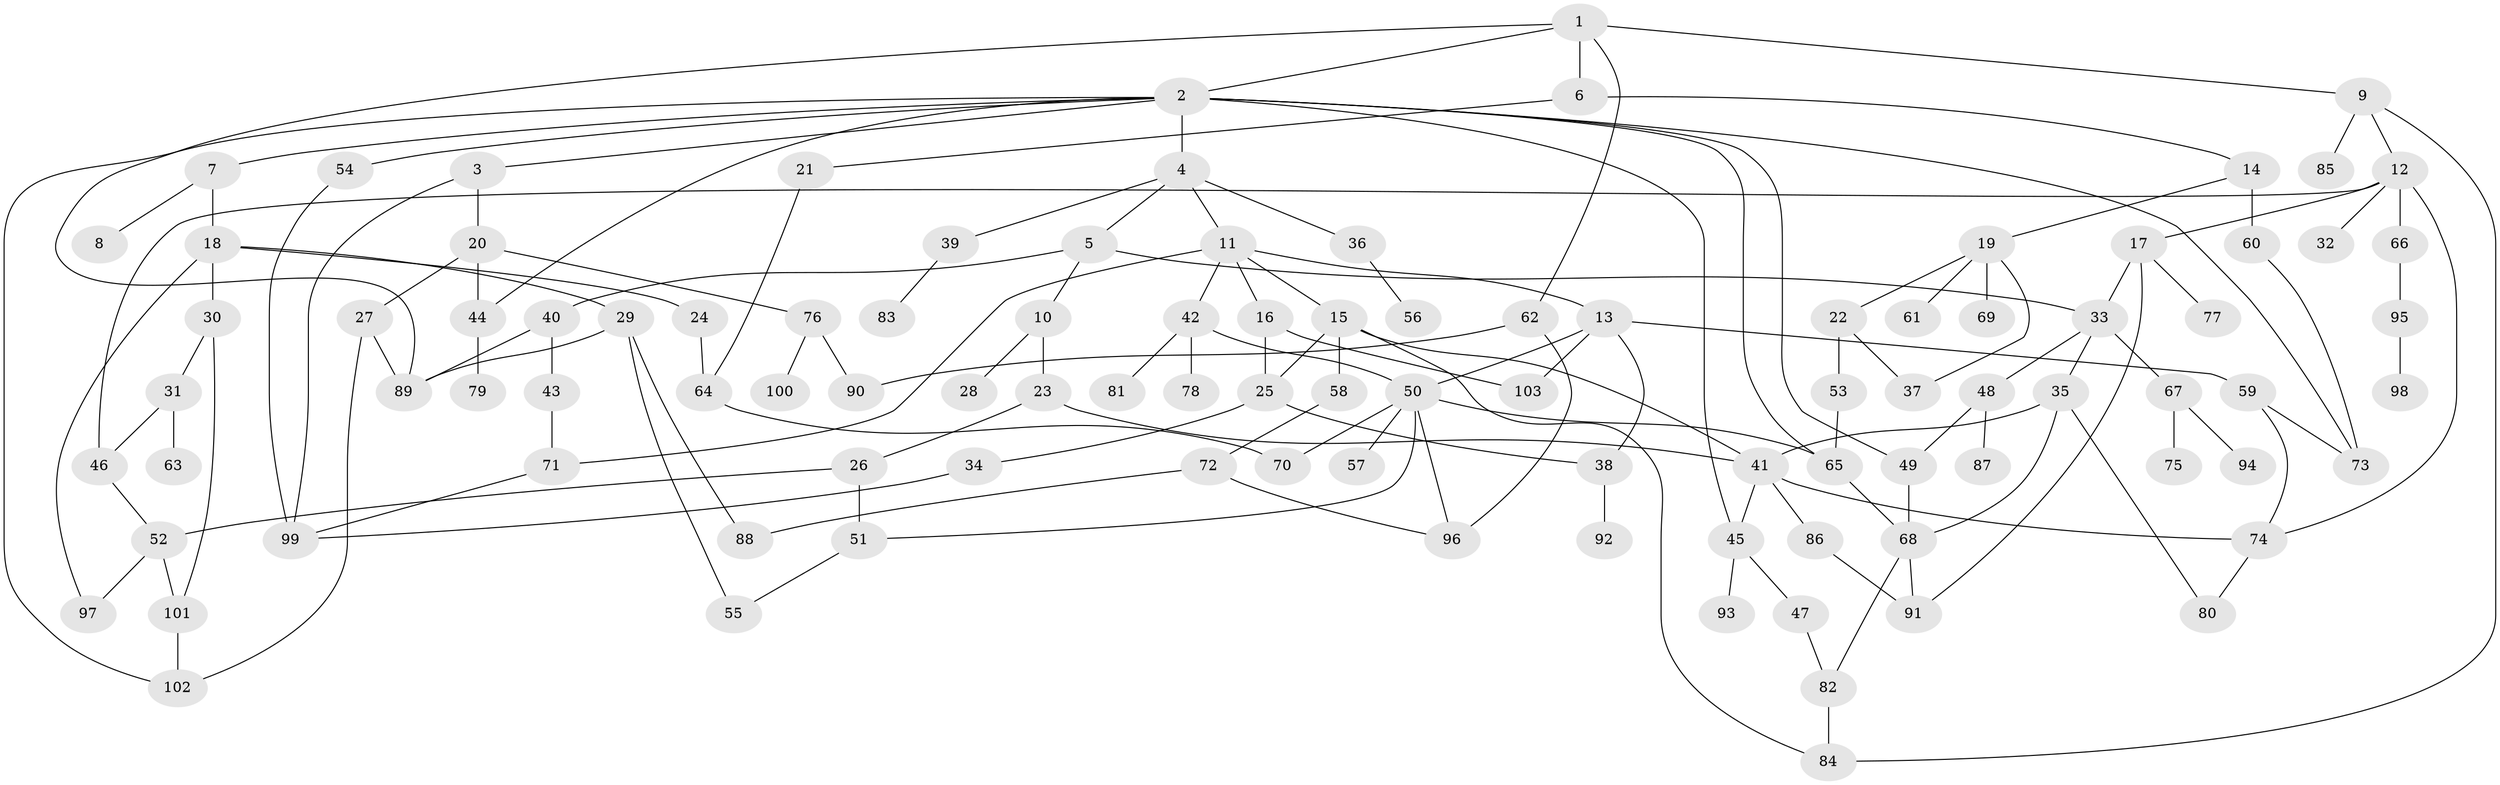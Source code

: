 // Generated by graph-tools (version 1.1) at 2025/34/03/09/25 02:34:23]
// undirected, 103 vertices, 148 edges
graph export_dot {
graph [start="1"]
  node [color=gray90,style=filled];
  1;
  2;
  3;
  4;
  5;
  6;
  7;
  8;
  9;
  10;
  11;
  12;
  13;
  14;
  15;
  16;
  17;
  18;
  19;
  20;
  21;
  22;
  23;
  24;
  25;
  26;
  27;
  28;
  29;
  30;
  31;
  32;
  33;
  34;
  35;
  36;
  37;
  38;
  39;
  40;
  41;
  42;
  43;
  44;
  45;
  46;
  47;
  48;
  49;
  50;
  51;
  52;
  53;
  54;
  55;
  56;
  57;
  58;
  59;
  60;
  61;
  62;
  63;
  64;
  65;
  66;
  67;
  68;
  69;
  70;
  71;
  72;
  73;
  74;
  75;
  76;
  77;
  78;
  79;
  80;
  81;
  82;
  83;
  84;
  85;
  86;
  87;
  88;
  89;
  90;
  91;
  92;
  93;
  94;
  95;
  96;
  97;
  98;
  99;
  100;
  101;
  102;
  103;
  1 -- 2;
  1 -- 6;
  1 -- 9;
  1 -- 62;
  1 -- 89;
  2 -- 3;
  2 -- 4;
  2 -- 7;
  2 -- 54;
  2 -- 65;
  2 -- 45;
  2 -- 49;
  2 -- 44;
  2 -- 73;
  2 -- 102;
  3 -- 20;
  3 -- 99;
  4 -- 5;
  4 -- 11;
  4 -- 36;
  4 -- 39;
  5 -- 10;
  5 -- 40;
  5 -- 33;
  6 -- 14;
  6 -- 21;
  7 -- 8;
  7 -- 18;
  9 -- 12;
  9 -- 85;
  9 -- 84;
  10 -- 23;
  10 -- 28;
  11 -- 13;
  11 -- 15;
  11 -- 16;
  11 -- 42;
  11 -- 71;
  12 -- 17;
  12 -- 32;
  12 -- 46;
  12 -- 66;
  12 -- 74;
  13 -- 38;
  13 -- 59;
  13 -- 103;
  13 -- 50;
  14 -- 19;
  14 -- 60;
  15 -- 41;
  15 -- 58;
  15 -- 84;
  15 -- 25;
  16 -- 25;
  16 -- 103;
  17 -- 33;
  17 -- 77;
  17 -- 91;
  18 -- 24;
  18 -- 29;
  18 -- 30;
  18 -- 97;
  19 -- 22;
  19 -- 61;
  19 -- 69;
  19 -- 37;
  20 -- 27;
  20 -- 44;
  20 -- 76;
  21 -- 64;
  22 -- 37;
  22 -- 53;
  23 -- 26;
  23 -- 41;
  24 -- 64;
  25 -- 34;
  25 -- 38;
  26 -- 51;
  26 -- 52;
  27 -- 102;
  27 -- 89;
  29 -- 55;
  29 -- 88;
  29 -- 89;
  30 -- 31;
  30 -- 101;
  31 -- 63;
  31 -- 46;
  33 -- 35;
  33 -- 48;
  33 -- 67;
  34 -- 99;
  35 -- 68;
  35 -- 80;
  35 -- 41;
  36 -- 56;
  38 -- 92;
  39 -- 83;
  40 -- 43;
  40 -- 89;
  41 -- 45;
  41 -- 74;
  41 -- 86;
  42 -- 50;
  42 -- 78;
  42 -- 81;
  43 -- 71;
  44 -- 79;
  45 -- 47;
  45 -- 93;
  46 -- 52;
  47 -- 82;
  48 -- 49;
  48 -- 87;
  49 -- 68;
  50 -- 51;
  50 -- 57;
  50 -- 96;
  50 -- 70;
  50 -- 65;
  51 -- 55;
  52 -- 101;
  52 -- 97;
  53 -- 65;
  54 -- 99;
  58 -- 72;
  59 -- 74;
  59 -- 73;
  60 -- 73;
  62 -- 90;
  62 -- 96;
  64 -- 70;
  65 -- 68;
  66 -- 95;
  67 -- 75;
  67 -- 94;
  68 -- 82;
  68 -- 91;
  71 -- 99;
  72 -- 96;
  72 -- 88;
  74 -- 80;
  76 -- 100;
  76 -- 90;
  82 -- 84;
  86 -- 91;
  95 -- 98;
  101 -- 102;
}
